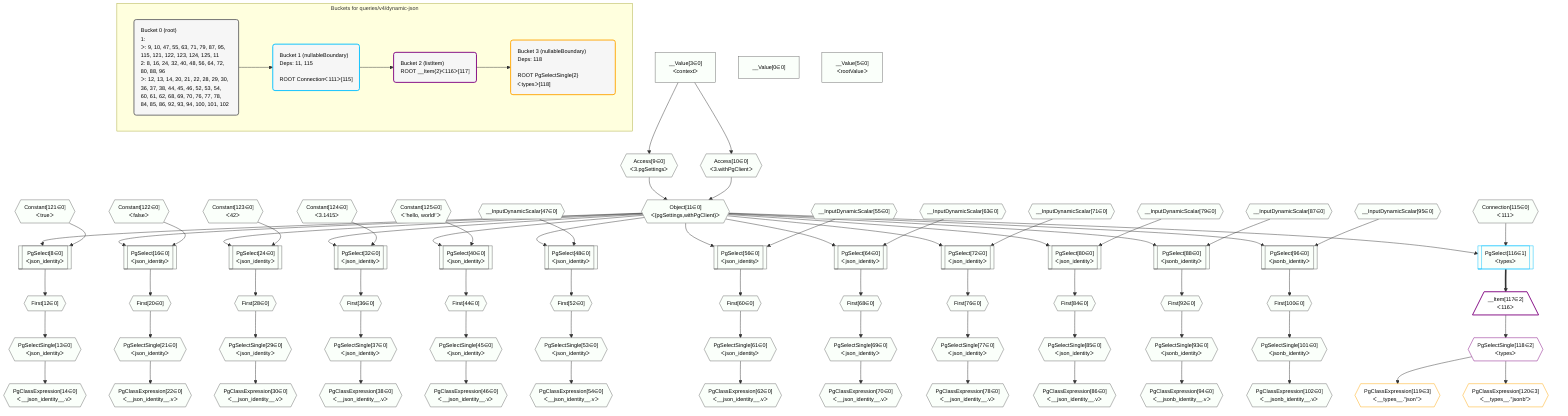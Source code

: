 %%{init: {'themeVariables': { 'fontSize': '12px'}}}%%
graph TD
    classDef path fill:#eee,stroke:#000,color:#000
    classDef plan fill:#fff,stroke-width:1px,color:#000
    classDef itemplan fill:#fff,stroke-width:2px,color:#000
    classDef unbatchedplan fill:#dff,stroke-width:1px,color:#000
    classDef sideeffectplan fill:#fcc,stroke-width:2px,color:#000
    classDef bucket fill:#f6f6f6,color:#000,stroke-width:2px,text-align:left


    %% plan dependencies
    PgSelect8[["PgSelect[8∈0]<br />ᐸjson_identityᐳ"]]:::plan
    Object11{{"Object[11∈0]<br />ᐸ{pgSettings,withPgClient}ᐳ"}}:::plan
    Constant121{{"Constant[121∈0]<br />ᐸtrueᐳ"}}:::plan
    Object11 & Constant121 --> PgSelect8
    Access9{{"Access[9∈0]<br />ᐸ3.pgSettingsᐳ"}}:::plan
    Access10{{"Access[10∈0]<br />ᐸ3.withPgClientᐳ"}}:::plan
    Access9 & Access10 --> Object11
    PgSelect16[["PgSelect[16∈0]<br />ᐸjson_identityᐳ"]]:::plan
    Constant122{{"Constant[122∈0]<br />ᐸfalseᐳ"}}:::plan
    Object11 & Constant122 --> PgSelect16
    PgSelect24[["PgSelect[24∈0]<br />ᐸjson_identityᐳ"]]:::plan
    Constant123{{"Constant[123∈0]<br />ᐸ42ᐳ"}}:::plan
    Object11 & Constant123 --> PgSelect24
    PgSelect32[["PgSelect[32∈0]<br />ᐸjson_identityᐳ"]]:::plan
    Constant124{{"Constant[124∈0]<br />ᐸ3.1415ᐳ"}}:::plan
    Object11 & Constant124 --> PgSelect32
    PgSelect40[["PgSelect[40∈0]<br />ᐸjson_identityᐳ"]]:::plan
    Constant125{{"Constant[125∈0]<br />ᐸ'hello, world!'ᐳ"}}:::plan
    Object11 & Constant125 --> PgSelect40
    PgSelect48[["PgSelect[48∈0]<br />ᐸjson_identityᐳ"]]:::plan
    __InputDynamicScalar47{{"__InputDynamicScalar[47∈0]"}}:::plan
    Object11 & __InputDynamicScalar47 --> PgSelect48
    PgSelect56[["PgSelect[56∈0]<br />ᐸjson_identityᐳ"]]:::plan
    __InputDynamicScalar55{{"__InputDynamicScalar[55∈0]"}}:::plan
    Object11 & __InputDynamicScalar55 --> PgSelect56
    PgSelect64[["PgSelect[64∈0]<br />ᐸjson_identityᐳ"]]:::plan
    __InputDynamicScalar63{{"__InputDynamicScalar[63∈0]"}}:::plan
    Object11 & __InputDynamicScalar63 --> PgSelect64
    PgSelect72[["PgSelect[72∈0]<br />ᐸjson_identityᐳ"]]:::plan
    __InputDynamicScalar71{{"__InputDynamicScalar[71∈0]"}}:::plan
    Object11 & __InputDynamicScalar71 --> PgSelect72
    PgSelect80[["PgSelect[80∈0]<br />ᐸjson_identityᐳ"]]:::plan
    __InputDynamicScalar79{{"__InputDynamicScalar[79∈0]"}}:::plan
    Object11 & __InputDynamicScalar79 --> PgSelect80
    PgSelect88[["PgSelect[88∈0]<br />ᐸjsonb_identityᐳ"]]:::plan
    __InputDynamicScalar87{{"__InputDynamicScalar[87∈0]"}}:::plan
    Object11 & __InputDynamicScalar87 --> PgSelect88
    PgSelect96[["PgSelect[96∈0]<br />ᐸjsonb_identityᐳ"]]:::plan
    __InputDynamicScalar95{{"__InputDynamicScalar[95∈0]"}}:::plan
    Object11 & __InputDynamicScalar95 --> PgSelect96
    __Value3["__Value[3∈0]<br />ᐸcontextᐳ"]:::plan
    __Value3 --> Access9
    __Value3 --> Access10
    First12{{"First[12∈0]"}}:::plan
    PgSelect8 --> First12
    PgSelectSingle13{{"PgSelectSingle[13∈0]<br />ᐸjson_identityᐳ"}}:::plan
    First12 --> PgSelectSingle13
    PgClassExpression14{{"PgClassExpression[14∈0]<br />ᐸ__json_identity__.vᐳ"}}:::plan
    PgSelectSingle13 --> PgClassExpression14
    First20{{"First[20∈0]"}}:::plan
    PgSelect16 --> First20
    PgSelectSingle21{{"PgSelectSingle[21∈0]<br />ᐸjson_identityᐳ"}}:::plan
    First20 --> PgSelectSingle21
    PgClassExpression22{{"PgClassExpression[22∈0]<br />ᐸ__json_identity__.vᐳ"}}:::plan
    PgSelectSingle21 --> PgClassExpression22
    First28{{"First[28∈0]"}}:::plan
    PgSelect24 --> First28
    PgSelectSingle29{{"PgSelectSingle[29∈0]<br />ᐸjson_identityᐳ"}}:::plan
    First28 --> PgSelectSingle29
    PgClassExpression30{{"PgClassExpression[30∈0]<br />ᐸ__json_identity__.vᐳ"}}:::plan
    PgSelectSingle29 --> PgClassExpression30
    First36{{"First[36∈0]"}}:::plan
    PgSelect32 --> First36
    PgSelectSingle37{{"PgSelectSingle[37∈0]<br />ᐸjson_identityᐳ"}}:::plan
    First36 --> PgSelectSingle37
    PgClassExpression38{{"PgClassExpression[38∈0]<br />ᐸ__json_identity__.vᐳ"}}:::plan
    PgSelectSingle37 --> PgClassExpression38
    First44{{"First[44∈0]"}}:::plan
    PgSelect40 --> First44
    PgSelectSingle45{{"PgSelectSingle[45∈0]<br />ᐸjson_identityᐳ"}}:::plan
    First44 --> PgSelectSingle45
    PgClassExpression46{{"PgClassExpression[46∈0]<br />ᐸ__json_identity__.vᐳ"}}:::plan
    PgSelectSingle45 --> PgClassExpression46
    First52{{"First[52∈0]"}}:::plan
    PgSelect48 --> First52
    PgSelectSingle53{{"PgSelectSingle[53∈0]<br />ᐸjson_identityᐳ"}}:::plan
    First52 --> PgSelectSingle53
    PgClassExpression54{{"PgClassExpression[54∈0]<br />ᐸ__json_identity__.vᐳ"}}:::plan
    PgSelectSingle53 --> PgClassExpression54
    First60{{"First[60∈0]"}}:::plan
    PgSelect56 --> First60
    PgSelectSingle61{{"PgSelectSingle[61∈0]<br />ᐸjson_identityᐳ"}}:::plan
    First60 --> PgSelectSingle61
    PgClassExpression62{{"PgClassExpression[62∈0]<br />ᐸ__json_identity__.vᐳ"}}:::plan
    PgSelectSingle61 --> PgClassExpression62
    First68{{"First[68∈0]"}}:::plan
    PgSelect64 --> First68
    PgSelectSingle69{{"PgSelectSingle[69∈0]<br />ᐸjson_identityᐳ"}}:::plan
    First68 --> PgSelectSingle69
    PgClassExpression70{{"PgClassExpression[70∈0]<br />ᐸ__json_identity__.vᐳ"}}:::plan
    PgSelectSingle69 --> PgClassExpression70
    First76{{"First[76∈0]"}}:::plan
    PgSelect72 --> First76
    PgSelectSingle77{{"PgSelectSingle[77∈0]<br />ᐸjson_identityᐳ"}}:::plan
    First76 --> PgSelectSingle77
    PgClassExpression78{{"PgClassExpression[78∈0]<br />ᐸ__json_identity__.vᐳ"}}:::plan
    PgSelectSingle77 --> PgClassExpression78
    First84{{"First[84∈0]"}}:::plan
    PgSelect80 --> First84
    PgSelectSingle85{{"PgSelectSingle[85∈0]<br />ᐸjson_identityᐳ"}}:::plan
    First84 --> PgSelectSingle85
    PgClassExpression86{{"PgClassExpression[86∈0]<br />ᐸ__json_identity__.vᐳ"}}:::plan
    PgSelectSingle85 --> PgClassExpression86
    First92{{"First[92∈0]"}}:::plan
    PgSelect88 --> First92
    PgSelectSingle93{{"PgSelectSingle[93∈0]<br />ᐸjsonb_identityᐳ"}}:::plan
    First92 --> PgSelectSingle93
    PgClassExpression94{{"PgClassExpression[94∈0]<br />ᐸ__jsonb_identity__.vᐳ"}}:::plan
    PgSelectSingle93 --> PgClassExpression94
    First100{{"First[100∈0]"}}:::plan
    PgSelect96 --> First100
    PgSelectSingle101{{"PgSelectSingle[101∈0]<br />ᐸjsonb_identityᐳ"}}:::plan
    First100 --> PgSelectSingle101
    PgClassExpression102{{"PgClassExpression[102∈0]<br />ᐸ__jsonb_identity__.vᐳ"}}:::plan
    PgSelectSingle101 --> PgClassExpression102
    __Value0["__Value[0∈0]"]:::plan
    __Value5["__Value[5∈0]<br />ᐸrootValueᐳ"]:::plan
    Connection115{{"Connection[115∈0]<br />ᐸ111ᐳ"}}:::plan
    PgSelect116[["PgSelect[116∈1]<br />ᐸtypesᐳ"]]:::plan
    Object11 & Connection115 --> PgSelect116
    __Item117[/"__Item[117∈2]<br />ᐸ116ᐳ"\]:::itemplan
    PgSelect116 ==> __Item117
    PgSelectSingle118{{"PgSelectSingle[118∈2]<br />ᐸtypesᐳ"}}:::plan
    __Item117 --> PgSelectSingle118
    PgClassExpression119{{"PgClassExpression[119∈3]<br />ᐸ__types__.”json”ᐳ"}}:::plan
    PgSelectSingle118 --> PgClassExpression119
    PgClassExpression120{{"PgClassExpression[120∈3]<br />ᐸ__types__.”jsonb”ᐳ"}}:::plan
    PgSelectSingle118 --> PgClassExpression120

    %% define steps

    subgraph "Buckets for queries/v4/dynamic-json"
    Bucket0("Bucket 0 (root)<br />1: <br />ᐳ: 9, 10, 47, 55, 63, 71, 79, 87, 95, 115, 121, 122, 123, 124, 125, 11<br />2: 8, 16, 24, 32, 40, 48, 56, 64, 72, 80, 88, 96<br />ᐳ: 12, 13, 14, 20, 21, 22, 28, 29, 30, 36, 37, 38, 44, 45, 46, 52, 53, 54, 60, 61, 62, 68, 69, 70, 76, 77, 78, 84, 85, 86, 92, 93, 94, 100, 101, 102"):::bucket
    classDef bucket0 stroke:#696969
    class Bucket0,__Value0,__Value3,__Value5,PgSelect8,Access9,Access10,Object11,First12,PgSelectSingle13,PgClassExpression14,PgSelect16,First20,PgSelectSingle21,PgClassExpression22,PgSelect24,First28,PgSelectSingle29,PgClassExpression30,PgSelect32,First36,PgSelectSingle37,PgClassExpression38,PgSelect40,First44,PgSelectSingle45,PgClassExpression46,__InputDynamicScalar47,PgSelect48,First52,PgSelectSingle53,PgClassExpression54,__InputDynamicScalar55,PgSelect56,First60,PgSelectSingle61,PgClassExpression62,__InputDynamicScalar63,PgSelect64,First68,PgSelectSingle69,PgClassExpression70,__InputDynamicScalar71,PgSelect72,First76,PgSelectSingle77,PgClassExpression78,__InputDynamicScalar79,PgSelect80,First84,PgSelectSingle85,PgClassExpression86,__InputDynamicScalar87,PgSelect88,First92,PgSelectSingle93,PgClassExpression94,__InputDynamicScalar95,PgSelect96,First100,PgSelectSingle101,PgClassExpression102,Connection115,Constant121,Constant122,Constant123,Constant124,Constant125 bucket0
    Bucket1("Bucket 1 (nullableBoundary)<br />Deps: 11, 115<br /><br />ROOT Connectionᐸ111ᐳ[115]"):::bucket
    classDef bucket1 stroke:#00bfff
    class Bucket1,PgSelect116 bucket1
    Bucket2("Bucket 2 (listItem)<br />ROOT __Item{2}ᐸ116ᐳ[117]"):::bucket
    classDef bucket2 stroke:#7f007f
    class Bucket2,__Item117,PgSelectSingle118 bucket2
    Bucket3("Bucket 3 (nullableBoundary)<br />Deps: 118<br /><br />ROOT PgSelectSingle{2}ᐸtypesᐳ[118]"):::bucket
    classDef bucket3 stroke:#ffa500
    class Bucket3,PgClassExpression119,PgClassExpression120 bucket3
    Bucket0 --> Bucket1
    Bucket1 --> Bucket2
    Bucket2 --> Bucket3
    classDef unary fill:#fafffa,borderWidth:8px
    class PgSelect8,Object11,PgSelect16,PgSelect24,PgSelect32,PgSelect40,PgSelect48,PgSelect56,PgSelect64,PgSelect72,PgSelect80,PgSelect88,PgSelect96,Access9,Access10,First12,PgSelectSingle13,PgClassExpression14,First20,PgSelectSingle21,PgClassExpression22,First28,PgSelectSingle29,PgClassExpression30,First36,PgSelectSingle37,PgClassExpression38,First44,PgSelectSingle45,PgClassExpression46,First52,PgSelectSingle53,PgClassExpression54,First60,PgSelectSingle61,PgClassExpression62,First68,PgSelectSingle69,PgClassExpression70,First76,PgSelectSingle77,PgClassExpression78,First84,PgSelectSingle85,PgClassExpression86,First92,PgSelectSingle93,PgClassExpression94,First100,PgSelectSingle101,PgClassExpression102,__Value0,__Value3,__Value5,__InputDynamicScalar47,__InputDynamicScalar55,__InputDynamicScalar63,__InputDynamicScalar71,__InputDynamicScalar79,__InputDynamicScalar87,__InputDynamicScalar95,Connection115,Constant121,Constant122,Constant123,Constant124,Constant125,PgSelect116 unary
    end